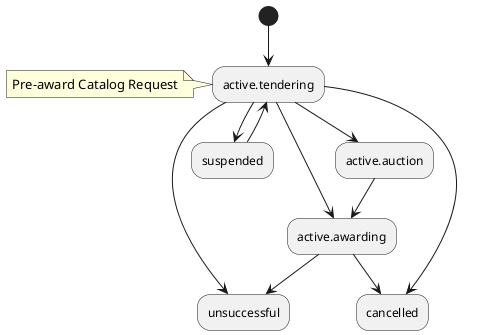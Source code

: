 @startuml
(*)--> active.tendering
note left
Pre-award Catalog Request
end note


active.tendering --> cancelled
active.tendering -> unsuccessful

active.tendering -right-> suspended
suspended --> active.tendering
active.tendering --> active.awarding
active.tendering --> active.auction
active.auction -->active.awarding

active.awarding --> unsuccessful
active.awarding --> cancelled


@enduml